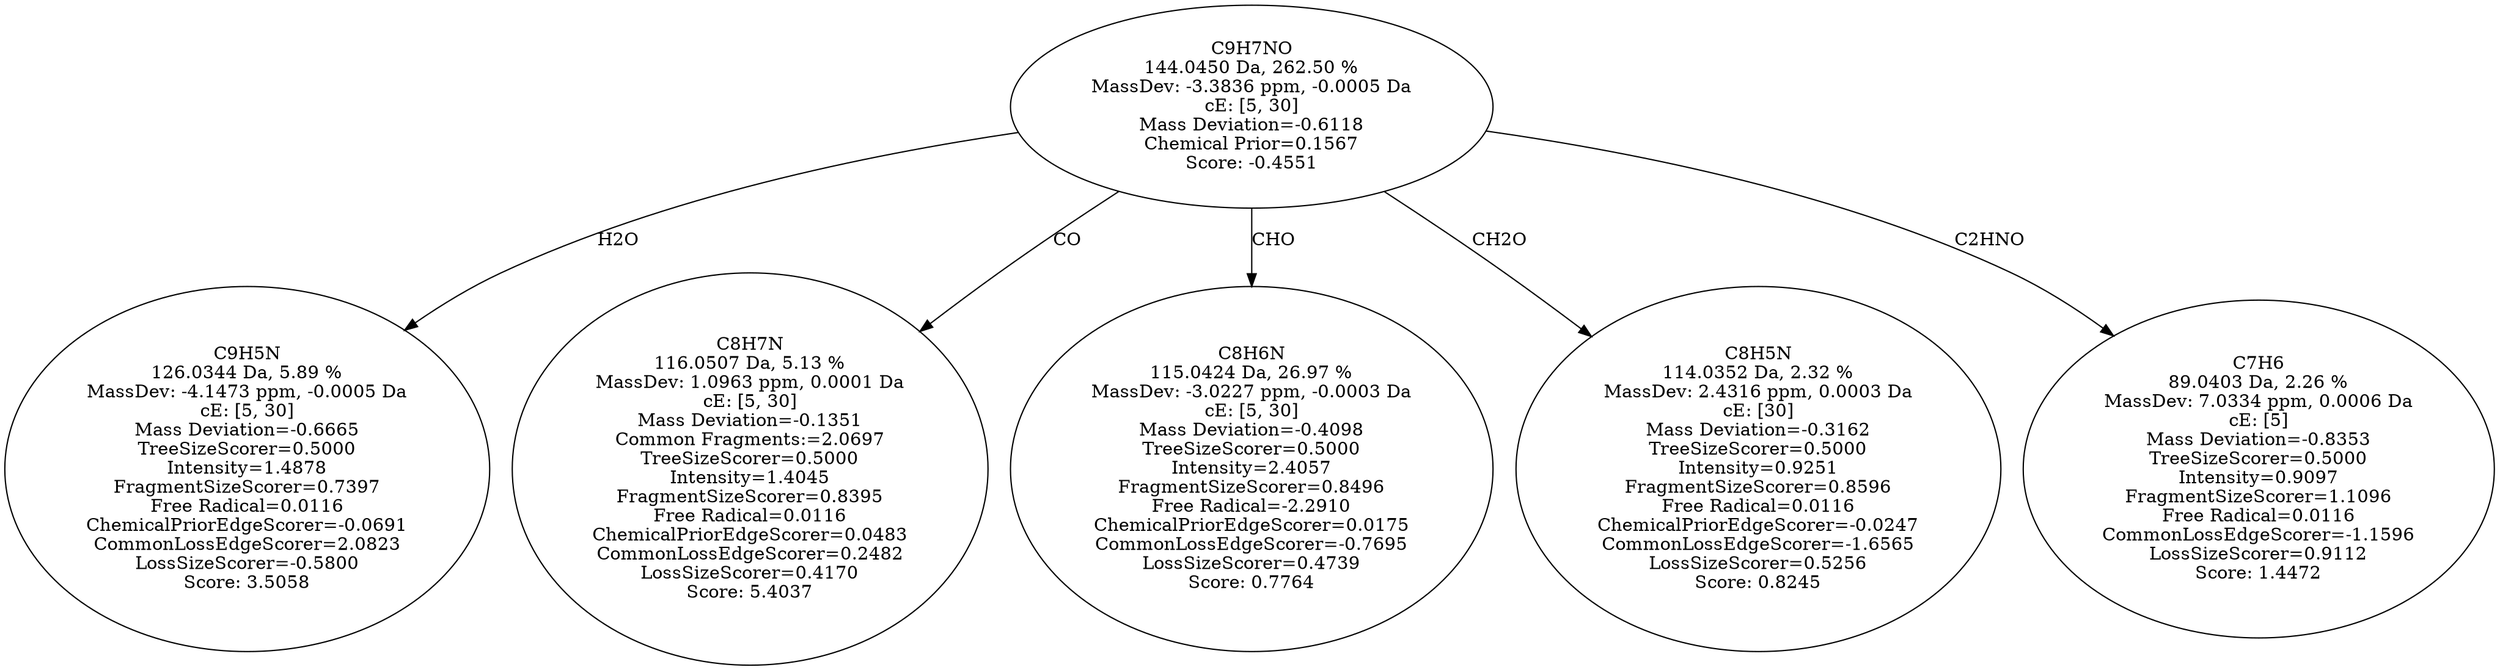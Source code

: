 strict digraph {
v1 [label="C9H5N\n126.0344 Da, 5.89 %\nMassDev: -4.1473 ppm, -0.0005 Da\ncE: [5, 30]\nMass Deviation=-0.6665\nTreeSizeScorer=0.5000\nIntensity=1.4878\nFragmentSizeScorer=0.7397\nFree Radical=0.0116\nChemicalPriorEdgeScorer=-0.0691\nCommonLossEdgeScorer=2.0823\nLossSizeScorer=-0.5800\nScore: 3.5058"];
v2 [label="C8H7N\n116.0507 Da, 5.13 %\nMassDev: 1.0963 ppm, 0.0001 Da\ncE: [5, 30]\nMass Deviation=-0.1351\nCommon Fragments:=2.0697\nTreeSizeScorer=0.5000\nIntensity=1.4045\nFragmentSizeScorer=0.8395\nFree Radical=0.0116\nChemicalPriorEdgeScorer=0.0483\nCommonLossEdgeScorer=0.2482\nLossSizeScorer=0.4170\nScore: 5.4037"];
v3 [label="C8H6N\n115.0424 Da, 26.97 %\nMassDev: -3.0227 ppm, -0.0003 Da\ncE: [5, 30]\nMass Deviation=-0.4098\nTreeSizeScorer=0.5000\nIntensity=2.4057\nFragmentSizeScorer=0.8496\nFree Radical=-2.2910\nChemicalPriorEdgeScorer=0.0175\nCommonLossEdgeScorer=-0.7695\nLossSizeScorer=0.4739\nScore: 0.7764"];
v4 [label="C8H5N\n114.0352 Da, 2.32 %\nMassDev: 2.4316 ppm, 0.0003 Da\ncE: [30]\nMass Deviation=-0.3162\nTreeSizeScorer=0.5000\nIntensity=0.9251\nFragmentSizeScorer=0.8596\nFree Radical=0.0116\nChemicalPriorEdgeScorer=-0.0247\nCommonLossEdgeScorer=-1.6565\nLossSizeScorer=0.5256\nScore: 0.8245"];
v5 [label="C7H6\n89.0403 Da, 2.26 %\nMassDev: 7.0334 ppm, 0.0006 Da\ncE: [5]\nMass Deviation=-0.8353\nTreeSizeScorer=0.5000\nIntensity=0.9097\nFragmentSizeScorer=1.1096\nFree Radical=0.0116\nCommonLossEdgeScorer=-1.1596\nLossSizeScorer=0.9112\nScore: 1.4472"];
v6 [label="C9H7NO\n144.0450 Da, 262.50 %\nMassDev: -3.3836 ppm, -0.0005 Da\ncE: [5, 30]\nMass Deviation=-0.6118\nChemical Prior=0.1567\nScore: -0.4551"];
v6 -> v1 [label="H2O"];
v6 -> v2 [label="CO"];
v6 -> v3 [label="CHO"];
v6 -> v4 [label="CH2O"];
v6 -> v5 [label="C2HNO"];
}